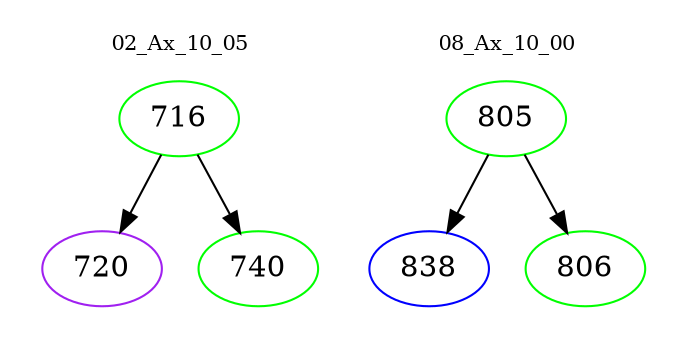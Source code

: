 digraph{
subgraph cluster_0 {
color = white
label = "02_Ax_10_05";
fontsize=10;
T0_716 [label="716", color="green"]
T0_716 -> T0_720 [color="black"]
T0_720 [label="720", color="purple"]
T0_716 -> T0_740 [color="black"]
T0_740 [label="740", color="green"]
}
subgraph cluster_1 {
color = white
label = "08_Ax_10_00";
fontsize=10;
T1_805 [label="805", color="green"]
T1_805 -> T1_838 [color="black"]
T1_838 [label="838", color="blue"]
T1_805 -> T1_806 [color="black"]
T1_806 [label="806", color="green"]
}
}
